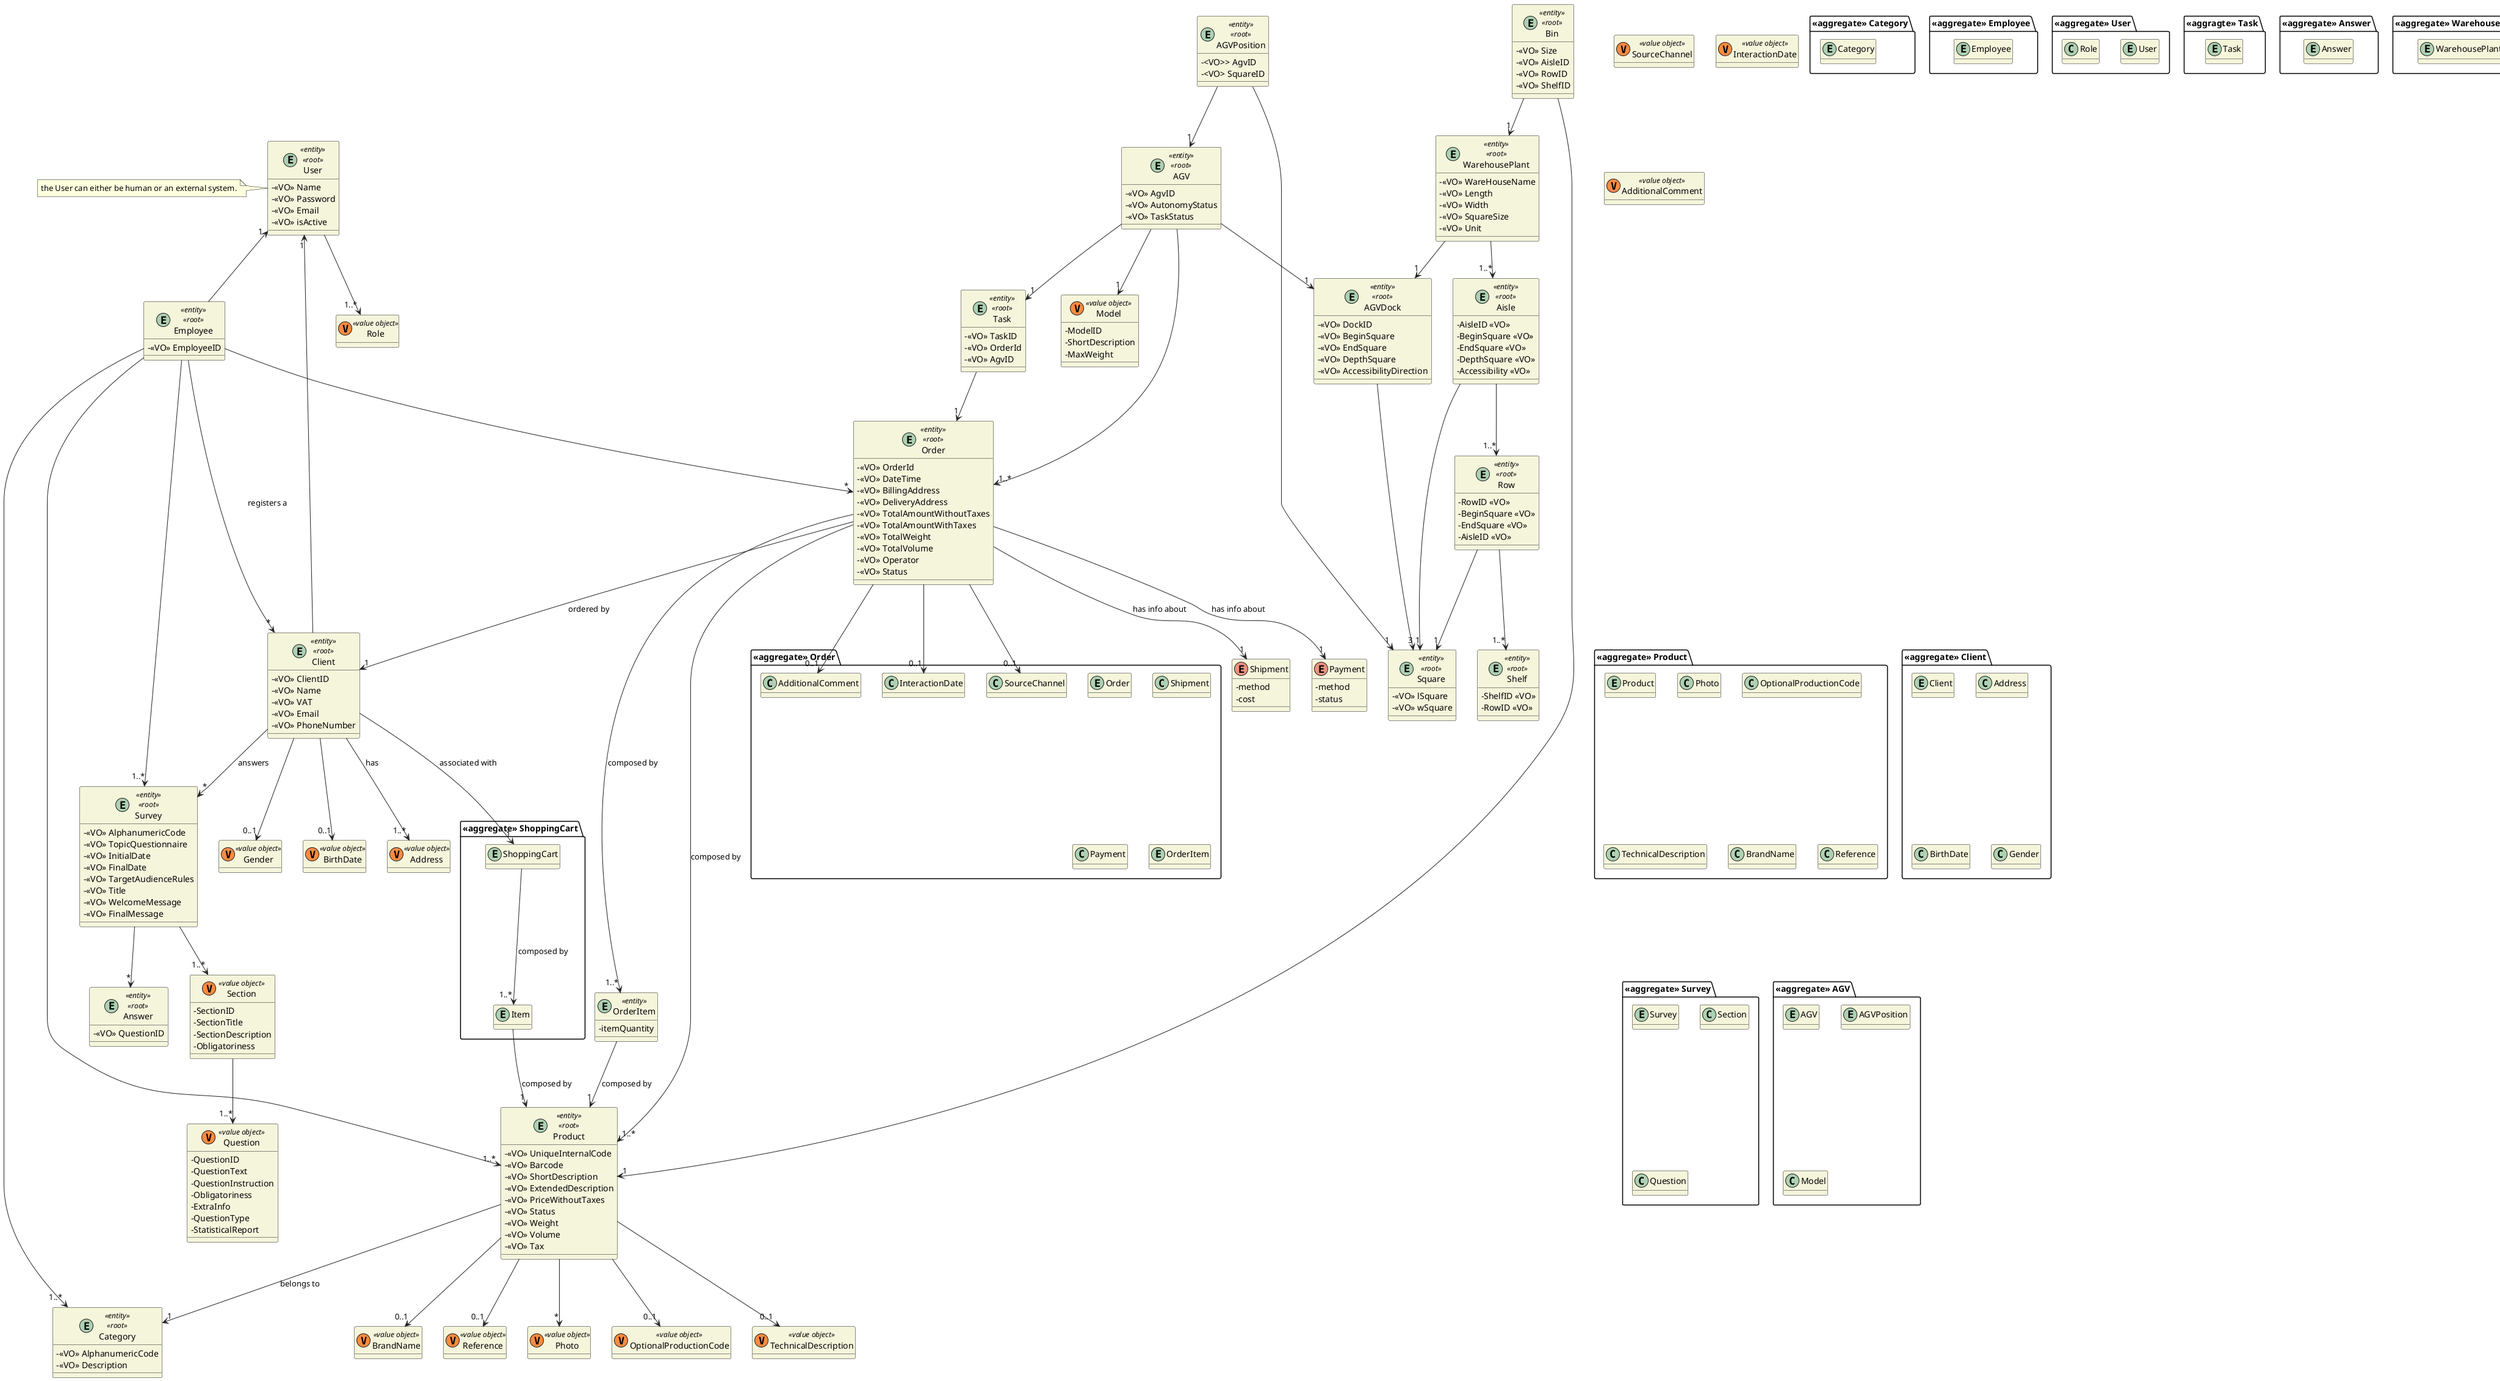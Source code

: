 @startuml

skinparam classAttributeIconSize 0
hide empty attributes
skinparam classBackgroundColor beige
skinparam ArrowColor #222222

/'Value Objects represented by C'/
/'class UniqueInternalCode <<value object >>
class Photo <<value object >>'/

package "<<aggregate>> Product" {
    entity Product
    class Photo
    class OptionalProductionCode
    class TechnicalDescription
    class BrandName
    class Reference
}

package "<<aggregate>> Category" {
    entity Category
}

package "<<aggregate>> Order" {
    entity Order
    class Shipment
    class Payment
    entity OrderItem
    class SourceChannel
    class AdditionalComment
    class InteractionDate
}

package "<<aggregate>> Client" {
    entity Client
    class Address
    class BirthDate
    class Gender
}

package "<<aggregate>> Survey" {
    entity Survey
    class Section
    class Question
}

package "<<aggregate>> Employee" {
    entity Employee
}

/'package "<<aggregate>> Salesclerk" {
    entity Salesclerk
}'/

/'package "<<aggregate>> SalesManager" {
    entity SalesManager
}'/

package "<<aggregate>> User" {
    entity User
    class Role
}

package "<<aggregate>> AGV" {
    entity AGV
    entity AGVPosition
    class Model
}

/'package "<<aggregate>> Report" {
    entity Report
}'/

package "<<aggragte>> Task" {
    entity Task
}

/'package "<<aggregate>> MomentInfo" {
    entity MomentInfo
}'/

package "<<aggregate>> Answer" {
    entity Answer
}

package "<<aggregate>> WarehousePlant" {
    entity WarehousePlant
}

package "<<aggregate>> Aisle" {
    entity Aisle
}

package "<<aggregate>> Row" {
    entity Row
}

package "<<aggregate>> Shelf" {
    entity Shelf
}

package "<<aggregate>> Square" {
    entity Square
}

package "<<aggregate>> AGVDock" {
    entity AGVDock
}

/'package "<<aggregate>> Tax" {
    entity Tax
}'/

package "<<aggregate>> Bin" {
    entity Bin
}

package "<<aggregate>> ShoppingCart"{
    entity ShoppingCart
    entity Item
}

entity AGVPosition <<entity>> <<root>>{
    -<VO>> AgvID
    -<VO> SquareID
}

entity Product <<entity>> <<root>> {
    -<<VO>> UniqueInternalCode
    -<<VO>> Barcode
    -<<VO>> ShortDescription
    -<<VO>> ExtendedDescription
    -<<VO>> PriceWithoutTaxes
    -<<VO>> Status /'Available, Temporarily Unavailable, Unavailable'/
    -<<VO>> Weight
    -<<VO>> Volume
    -<<VO>> Tax
}

class TechnicalDescription <<(V,#FF8B40) value object>>
class BrandName <<(V,#FF8B40) value object>>
class Reference <<(V,#FF8B40) value object>>
class Photo <<(V,#FF8B40) value object>>
class OptionalProductionCode <<(V,#FF8B40) value object>>


entity Category <<entity>> <<root>> {
    -<<VO>> AlphanumericCode
    -<<VO>> Description
}


entity Order <<entity>> <<root>> {
    -<<VO>> OrderId /'automatically generated'/
    -<<VO>> DateTime /'automatically generated na hora do registo do sistema'/
    -<<VO>> BillingAddress
    -<<VO>> DeliveryAddress
    -<<VO>> TotalAmountWithoutTaxes
    -<<VO>> TotalAmountWithTaxes
    -<<VO>> TotalWeight
    -<<VO>> TotalVolume
    -<<VO>> Operator
    -<<VO>> Status /'(CONFIRM WITH CLIENT: registered, payment pending, being prepared on the warehouse, dispatched, delivered by carrier, received by customer)'/
}

/'Representa-se atributos de value objects?'/
enum Shipment {
    -method
    -cost
}

enum Payment {
    -method
    -status
}

entity Client <<entity>> <<root>> {
    - <<VO>> ClientID
    - <<VO>> Name
    - <<VO>> VAT
    - <<VO>> Email
    - <<VO>> PhoneNumber
    /'- <<VO>> BirthDate'/ /'optional'/
    /'- <<VO>> Gender'/ /'optional'/
}

class BirthDate <<(V,#FF8B40) value object>> {}
class Gender <<(V,#FF8B40) value object>> {}


entity Employee <<entity>> <<root>> {
    - <<VO>> EmployeeID
}

/'entity Salesclerk <<entity>> <<root>> {

}'/

/'entity SalesManager <<entity>> <<root>> {

}'/

entity User <<entity>> <<root>> {
    - <<VO>> Name
    - <<VO>> Password
    - <<VO>> Email
    - <<VO>> isActive
}

entity User
note left: the User can either be human or an external system.

entity Survey <<entity>> <<root>> {
    - <<VO>> AlphanumericCode
    - <<VO>> TopicQuestionnaire
    - <<VO>> InitialDate
    - <<VO>> FinalDate
    - <<VO>> TargetAudienceRules
    - <<VO>> Title
    - <<VO>> WelcomeMessage
    - <<VO>> FinalMessage
}

entity AGV <<entity>> <<root>> {
    - <<VO>> AgvID
    - <<VO>> AutonomyStatus /' number of hours left until it runs out of battery '/
    - <<VO>> TaskStatus /' free charging or occupied '/
}

/'entity Report <<entity>> <<root>> {

}'/

entity Task <<entity>> <<root>>{
    - <<VO>> TaskID
    - <<VO>> OrderId
    - <<VO>> AgvID
}

/'entity MomentInfo <<entity>> <<root>> {
    - <<VO>> OrderId
    - <<VO>> ProductId
    - <<VO>> GeneratedTime
    - <<VO>> PriceWithoutTaxes'/

    /'- <<VO>> Weight'/
/'}'/

entity Answer <<entity>> <<root>> {
    - <<VO>> QuestionID
  /'- <<VO>> resposta tipo?'/
}

class Model <<(V,#FF8B40) value object>> {
    - ModelID
    - ShortDescription
    - MaxWeight
}

entity AGVDock <<entity>> <<root>> {
    - <<VO>> DockID
    - <<VO>> BeginSquare
    - <<VO>> EndSquare
    - <<VO>> DepthSquare
    - <<VO>> AccessibilityDirection
}

/'class AGVPosition <<(V,#FF8B40) value object>> {

}'/

entity Square <<entity>> <<root>> {
    - <<VO>> lSquare
    - <<VO>> wSquare
}

entity Bin <<entity>> <<root>> {
    - <<VO>> Size
    - <<VO>> AisleID
    - <<VO>> RowID
    - <<VO>> ShelfID
}

class Section <<(V,#FF8B40) value object>> {
    - SectionID
    - SectionTitle
    - SectionDescription
    - Obligatoriness
}

class Question <<(V,#FF8B40) value object>> {
    - QuestionID
    - QuestionText
    - QuestionInstruction /' optional '/
    - Obligatoriness
    - ExtraInfo /' optional '/
    - QuestionType /' (free text, multiple choices, multiple choice with input  value, ordering/ranking choices, single choice, singe choice with input value,   numeric, sorting options, scaling options) '/
    - StatisticalReport
}

entity WarehousePlant <<entity>> <<root>> {
    - <<VO>> WareHouseName
    - <<VO>> Length
    - <<VO>> Width
    - <<VO>> SquareSize
    - <<VO>> Unit
}

entity Aisle <<entity>> <<root>> {
    - AisleID <<VO>>
    - BeginSquare <<VO>>
    - EndSquare <<VO>>
    - DepthSquare <<VO>>
    - Accessibility <<VO>>
}

entity Row <<entity>> <<root>> {
    - RowID <<VO>>
    - BeginSquare <<VO>>
    - EndSquare <<VO>>
    - AisleID <<VO>>
}

entity Shelf <<entity>> <<root>> {
    - ShelfID <<VO>>
    - RowID <<VO>>
}

/' class Warehouse <<(V,#FF8B40) value object>> {
    - WarehousePlant <<VO>>
    - Status <<VO>>
    - Description <<VO>>
    - WarehouseLength <<VO>>
    - WarehouseWidth <<VO>>
}

class Corridor <<(V,#FF8B40) value object>> {
    - CorridorID <<VO>>
    - BeginSquare <<VO>>
    - EndSquare <<VO>>
    - DepthSquare <<VO>>
    - AccessibilityDirection <<VO>>
}

class StorageArea <<(V,#FF8B40) value object>> {
    - StorageAreaID <<VO>>
} '/

class Address <<(V,#FF8B40) value object>> {

}

class Role <<(V,#FF8B40) value object>> {

}

/' class TaxService <<(S, orchid) value object>> {

} '/

entity OrderItem <<entity>> {
    -itemQuantity
}

Product --> "*" Photo
Product --> "0..1" OptionalProductionCode
Product --> "1" Category : belongs to
Product --> "0..1" TechnicalDescription
Product --> "0..1" BrandName
Product --> "0..1" Reference

Order --> "1" Client : ordered by
Order --> "1..*" Product : composed by
Order --> "1" Shipment : has info about
Order --> "1" Payment : has info about
Order -> "1..*" OrderItem : composed by
OrderItem --> "1" Product : composed by
Order --> "0..1" SourceChannel
Order --> "0..1" InteractionDate
Order --> "0..1" AdditionalComment

Client --> "1..*" Address : has
Client --> "*" Survey: answers
Client --> "0..1" BirthDate
Client --> "0..1" Gender

Employee --> "*" Client : registers a
Employee --> "*" Order
Employee --> "1..*" Product
Employee --> "1..*" Category
Employee --> "1..*" Survey
/'Employee --> "1..*" Report'/
/'Salesclerk --> "*" Client'/
/'Salesclerk --> "*" Order'/
/'Salesclerk --|> Employee'/
/'Salesclerk --> "1..*" Product'/
/'Salesclerk --> "1..*" Category'/

/'SalesManager --> "*" Client'/
/'SalesManager --> "*" Order'/
/'SalesManager -|> Employee'/
/'SalesManager --> "1..*" Product'/
/'SalesManager --> "1..*" Category'/
/'SalesManager --> "1..*" Survey'/
/'SalesManager ---> "1..*" Report'/

User --> "1..*" Role
User "1" <-- Employee
User "1" <-- Client

WarehousePlant --> "1..*" Aisle
Aisle --> "1..*" Row
Aisle --> "1" Square
Row --> "1..*" Shelf
Row --> "1" Square
WarehousePlant --> "1" AGVDock
/'StorageArea --> "1" Row
StorageArea --> "1" Shelf
StorageArea --> "1..*" Bin '/

Bin --> "1" Product
/'Product --> "1" Tax'/

Bin --> "1" WarehousePlant

AGV --> "1" Model


AGV --> "1..*" Order
/'AGV --> "1" AGVPosition'/
AGV --> "1" AGVDock

AGVDock --> "3" Square

/'AGVPosition --> "1" Square'/

/'Report --> "1" Survey
Report --> "*" Order'/

Survey --> "1..*" Section

Section --> "1..*" Question

Task --> "1" Order
AGV --> "1" Task

/'Product --> "1..*" MomentInfo
Order --> "1..*" MomentInfo'/

Survey --> "*" Answer
/'Report --> "*" Answer'/

/' TaxService ..> Tax '/

ShoppingCart --> "1..*" Item : composed by
Client --> "1" ShoppingCart : associated with
Item --> "1" Product : composed by

AGVPosition --> "1" AGV
AGVPosition --> "1" Square

class SourceChannel <<(V,#FF8B40) value object>>
class InteractionDate <<(V,#FF8B40) value object>>
class AdditionalComment <<(V,#FF8B40) value object>>

@enduml